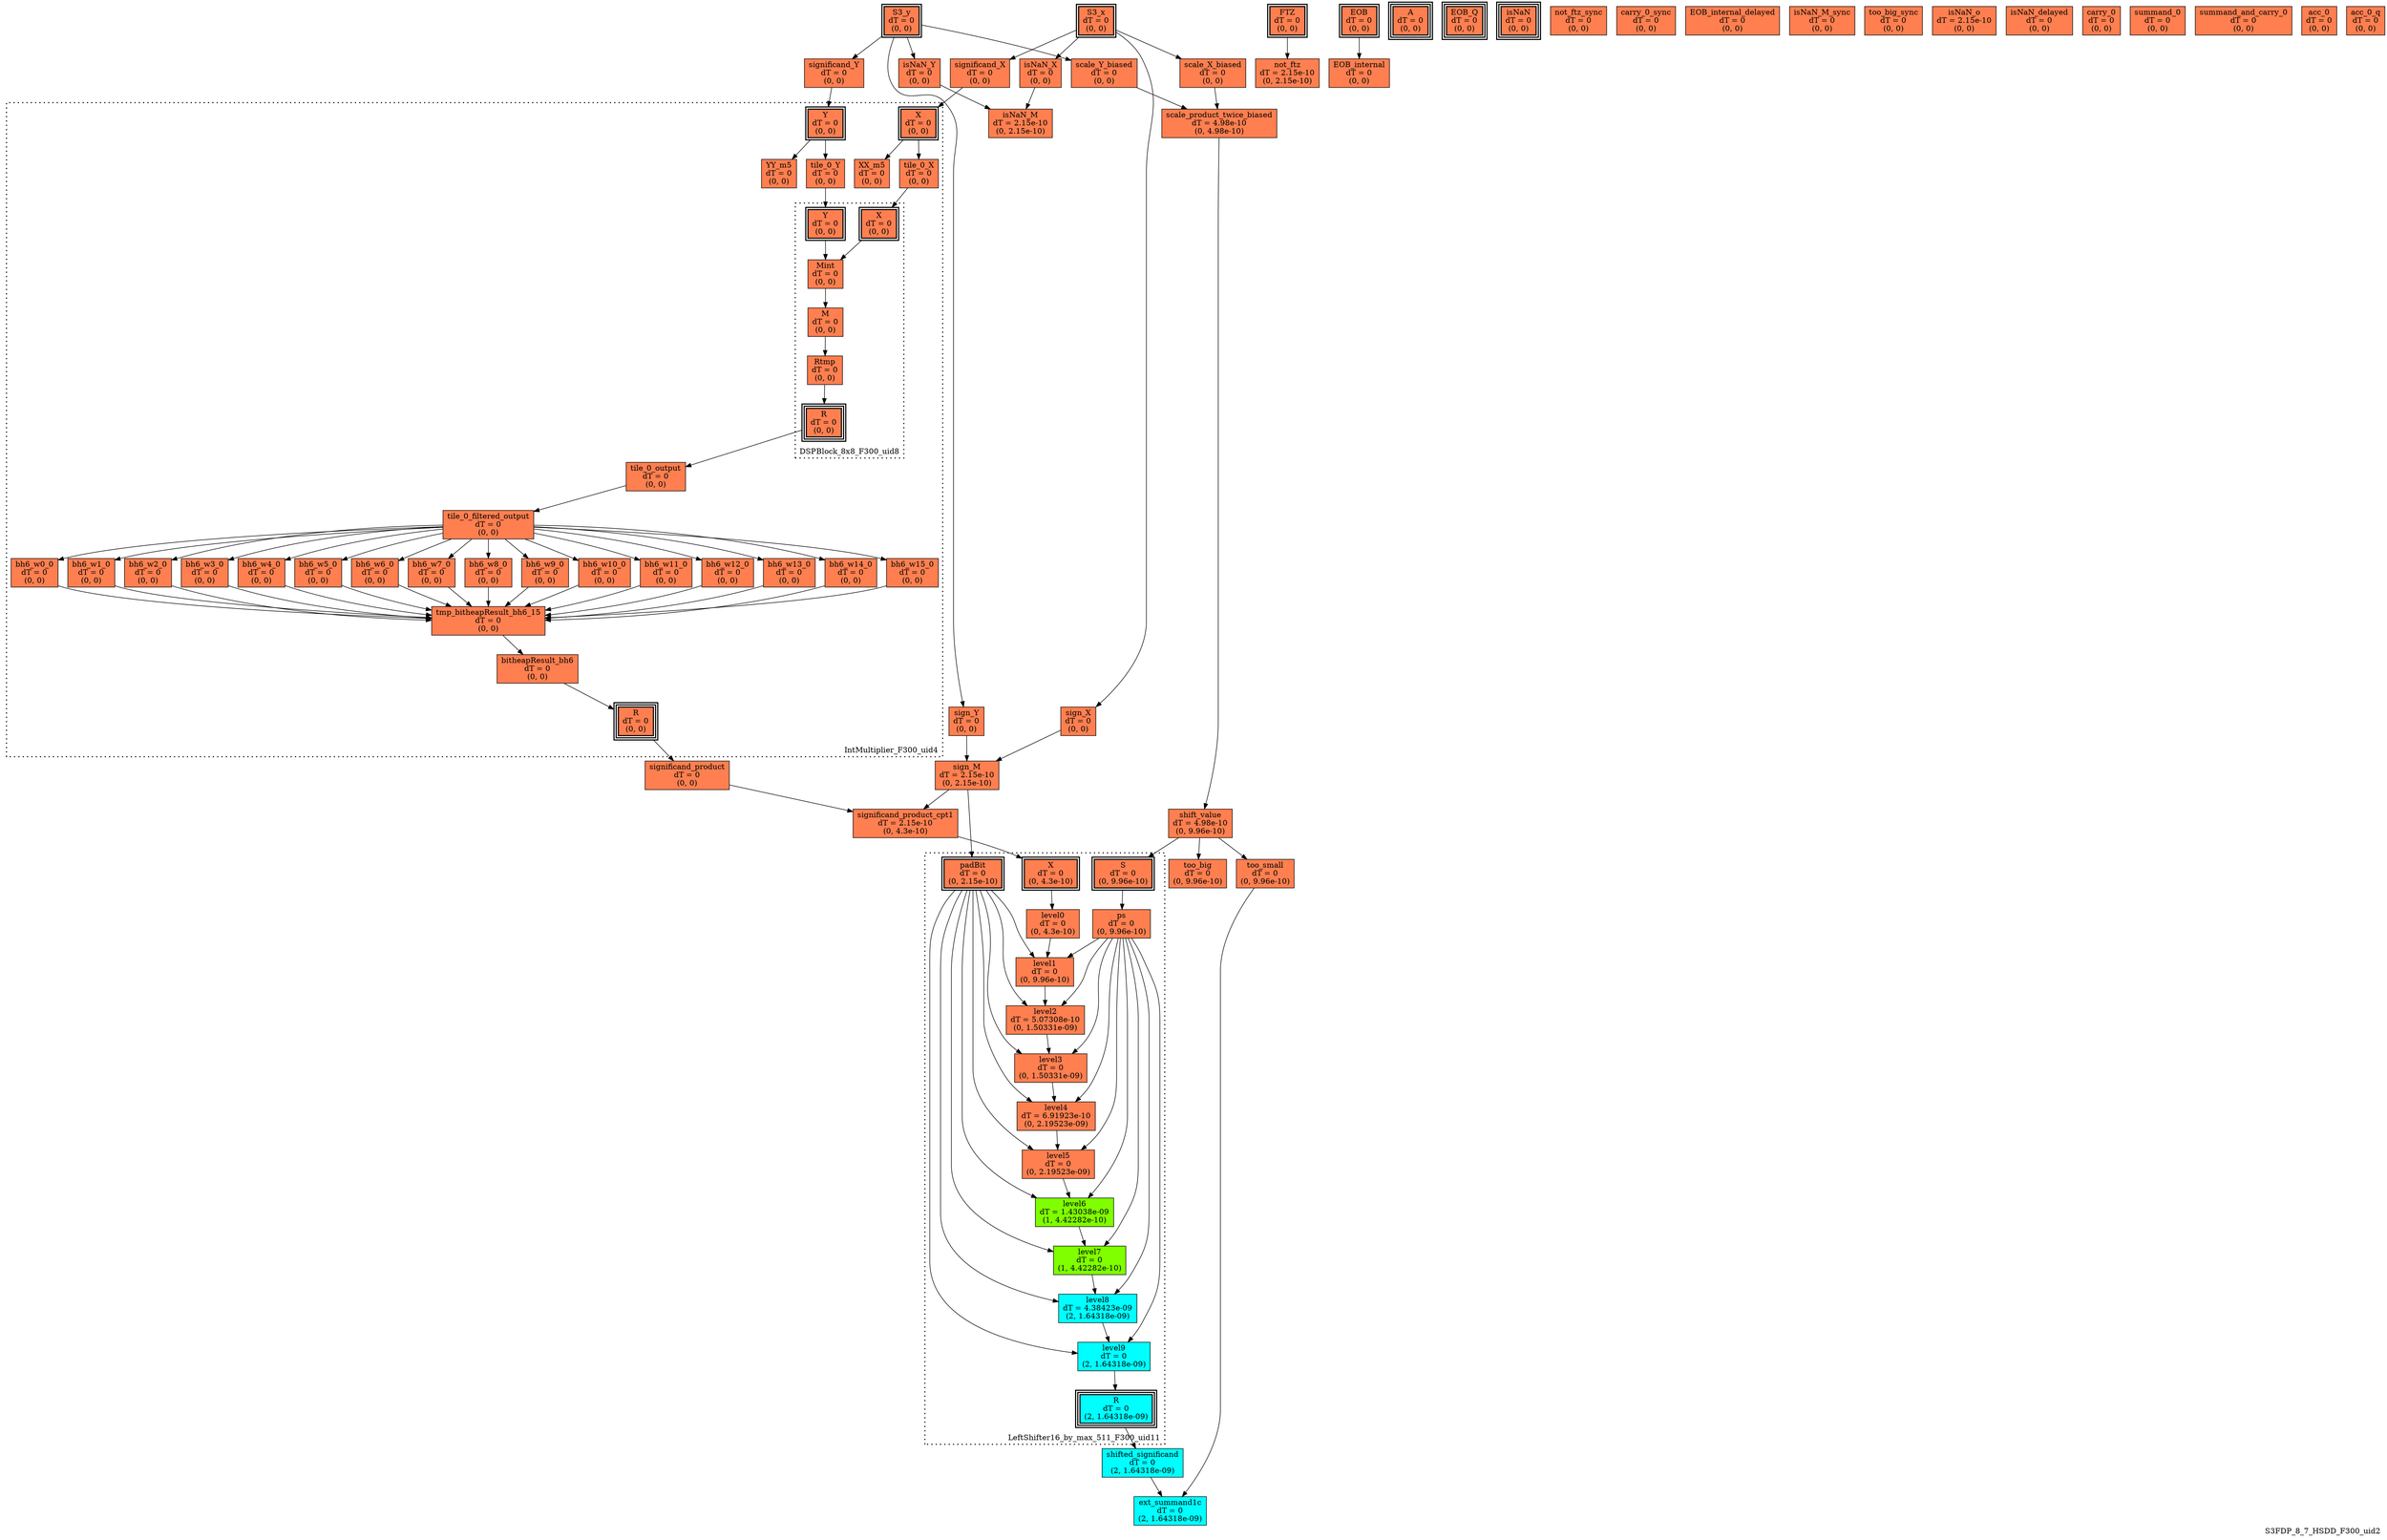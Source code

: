 digraph S3FDP_8_7_HSDD_F300_uid2
{
	//graph drawing options
	label=S3FDP_8_7_HSDD_F300_uid2;
	labelloc=bottom;
	labeljust=right;
	ratio=auto;
	nodesep=0.25;
	ranksep=0.5;

	//input/output signals of operator S3FDP_8_7_HSDD_F300_uid2
	S3_x__S3FDP_8_7_HSDD_F300_uid2 [ label="S3_x\ndT = 0\n(0, 0)", shape=box, color=black, style="bold, filled", fillcolor=coral, peripheries=2 ];
	S3_y__S3FDP_8_7_HSDD_F300_uid2 [ label="S3_y\ndT = 0\n(0, 0)", shape=box, color=black, style="bold, filled", fillcolor=coral, peripheries=2 ];
	FTZ__S3FDP_8_7_HSDD_F300_uid2 [ label="FTZ\ndT = 0\n(0, 0)", shape=box, color=black, style="bold, filled", fillcolor=coral, peripheries=2 ];
	EOB__S3FDP_8_7_HSDD_F300_uid2 [ label="EOB\ndT = 0\n(0, 0)", shape=box, color=black, style="bold, filled", fillcolor=coral, peripheries=2 ];
	A__S3FDP_8_7_HSDD_F300_uid2 [ label="A\ndT = 0\n(0, 0)", shape=box, color=black, style="bold, filled", fillcolor=coral, peripheries=3 ];
	EOB_Q__S3FDP_8_7_HSDD_F300_uid2 [ label="EOB_Q\ndT = 0\n(0, 0)", shape=box, color=black, style="bold, filled", fillcolor=coral, peripheries=3 ];
	isNaN__S3FDP_8_7_HSDD_F300_uid2 [ label="isNaN\ndT = 0\n(0, 0)", shape=box, color=black, style="bold, filled", fillcolor=coral, peripheries=3 ];
	{rank=same S3_x__S3FDP_8_7_HSDD_F300_uid2, S3_y__S3FDP_8_7_HSDD_F300_uid2, FTZ__S3FDP_8_7_HSDD_F300_uid2, EOB__S3FDP_8_7_HSDD_F300_uid2};
	{rank=same A__S3FDP_8_7_HSDD_F300_uid2, EOB_Q__S3FDP_8_7_HSDD_F300_uid2, isNaN__S3FDP_8_7_HSDD_F300_uid2};
	//internal signals of operator S3FDP_8_7_HSDD_F300_uid2
	sign_X__S3FDP_8_7_HSDD_F300_uid2 [ label="sign_X\ndT = 0\n(0, 0)", shape=box, color=black, style=filled, fillcolor=coral, peripheries=1 ];
	sign_Y__S3FDP_8_7_HSDD_F300_uid2 [ label="sign_Y\ndT = 0\n(0, 0)", shape=box, color=black, style=filled, fillcolor=coral, peripheries=1 ];
	sign_M__S3FDP_8_7_HSDD_F300_uid2 [ label="sign_M\ndT = 2.15e-10\n(0, 2.15e-10)", shape=box, color=black, style=filled, fillcolor=coral, peripheries=1 ];
	isNaN_X__S3FDP_8_7_HSDD_F300_uid2 [ label="isNaN_X\ndT = 0\n(0, 0)", shape=box, color=black, style=filled, fillcolor=coral, peripheries=1 ];
	isNaN_Y__S3FDP_8_7_HSDD_F300_uid2 [ label="isNaN_Y\ndT = 0\n(0, 0)", shape=box, color=black, style=filled, fillcolor=coral, peripheries=1 ];
	isNaN_M__S3FDP_8_7_HSDD_F300_uid2 [ label="isNaN_M\ndT = 2.15e-10\n(0, 2.15e-10)", shape=box, color=black, style=filled, fillcolor=coral, peripheries=1 ];
	significand_X__S3FDP_8_7_HSDD_F300_uid2 [ label="significand_X\ndT = 0\n(0, 0)", shape=box, color=black, style=filled, fillcolor=coral, peripheries=1 ];
	significand_Y__S3FDP_8_7_HSDD_F300_uid2 [ label="significand_Y\ndT = 0\n(0, 0)", shape=box, color=black, style=filled, fillcolor=coral, peripheries=1 ];
	significand_product__S3FDP_8_7_HSDD_F300_uid2 [ label="significand_product\ndT = 0\n(0, 0)", shape=box, color=black, style=filled, fillcolor=coral, peripheries=1 ];
	scale_X_biased__S3FDP_8_7_HSDD_F300_uid2 [ label="scale_X_biased\ndT = 0\n(0, 0)", shape=box, color=black, style=filled, fillcolor=coral, peripheries=1 ];
	scale_Y_biased__S3FDP_8_7_HSDD_F300_uid2 [ label="scale_Y_biased\ndT = 0\n(0, 0)", shape=box, color=black, style=filled, fillcolor=coral, peripheries=1 ];
	scale_product_twice_biased__S3FDP_8_7_HSDD_F300_uid2 [ label="scale_product_twice_biased\ndT = 4.98e-10\n(0, 4.98e-10)", shape=box, color=black, style=filled, fillcolor=coral, peripheries=1 ];
	significand_product_cpt1__S3FDP_8_7_HSDD_F300_uid2 [ label="significand_product_cpt1\ndT = 2.15e-10\n(0, 4.3e-10)", shape=box, color=black, style=filled, fillcolor=coral, peripheries=1 ];
	shift_value__S3FDP_8_7_HSDD_F300_uid2 [ label="shift_value\ndT = 4.98e-10\n(0, 9.96e-10)", shape=box, color=black, style=filled, fillcolor=coral, peripheries=1 ];
	shifted_significand__S3FDP_8_7_HSDD_F300_uid2 [ label="shifted_significand\ndT = 0\n(2, 1.64318e-09)", shape=box, color=black, style=filled, fillcolor=cyan, peripheries=1 ];
	too_small__S3FDP_8_7_HSDD_F300_uid2 [ label="too_small\ndT = 0\n(0, 9.96e-10)", shape=box, color=black, style=filled, fillcolor=coral, peripheries=1 ];
	too_big__S3FDP_8_7_HSDD_F300_uid2 [ label="too_big\ndT = 0\n(0, 9.96e-10)", shape=box, color=black, style=filled, fillcolor=coral, peripheries=1 ];
	ext_summand1c__S3FDP_8_7_HSDD_F300_uid2 [ label="ext_summand1c\ndT = 0\n(2, 1.64318e-09)", shape=box, color=black, style=filled, fillcolor=cyan, peripheries=1 ];
	not_ftz__S3FDP_8_7_HSDD_F300_uid2 [ label="not_ftz\ndT = 2.15e-10\n(0, 2.15e-10)", shape=box, color=black, style=filled, fillcolor=coral, peripheries=1 ];
	EOB_internal__S3FDP_8_7_HSDD_F300_uid2 [ label="EOB_internal\ndT = 0\n(0, 0)", shape=box, color=black, style=filled, fillcolor=coral, peripheries=1 ];
	not_ftz_sync__S3FDP_8_7_HSDD_F300_uid2 [ label="not_ftz_sync\ndT = 0\n(0, 0)", shape=box, color=black, style=filled, fillcolor=coral, peripheries=1 ];
	carry_0_sync__S3FDP_8_7_HSDD_F300_uid2 [ label="carry_0_sync\ndT = 0\n(0, 0)", shape=box, color=black, style=filled, fillcolor=coral, peripheries=1 ];
	EOB_internal_delayed__S3FDP_8_7_HSDD_F300_uid2 [ label="EOB_internal_delayed\ndT = 0\n(0, 0)", shape=box, color=black, style=filled, fillcolor=coral, peripheries=1 ];
	isNaN_M_sync__S3FDP_8_7_HSDD_F300_uid2 [ label="isNaN_M_sync\ndT = 0\n(0, 0)", shape=box, color=black, style=filled, fillcolor=coral, peripheries=1 ];
	too_big_sync__S3FDP_8_7_HSDD_F300_uid2 [ label="too_big_sync\ndT = 0\n(0, 0)", shape=box, color=black, style=filled, fillcolor=coral, peripheries=1 ];
	isNaN_o__S3FDP_8_7_HSDD_F300_uid2 [ label="isNaN_o\ndT = 2.15e-10\n(0, 0)", shape=box, color=black, style=filled, fillcolor=coral, peripheries=1 ];
	isNaN_delayed__S3FDP_8_7_HSDD_F300_uid2 [ label="isNaN_delayed\ndT = 0\n(0, 0)", shape=box, color=black, style=filled, fillcolor=coral, peripheries=1 ];
	carry_0__S3FDP_8_7_HSDD_F300_uid2 [ label="carry_0\ndT = 0\n(0, 0)", shape=box, color=black, style=filled, fillcolor=coral, peripheries=1 ];
	summand_0__S3FDP_8_7_HSDD_F300_uid2 [ label="summand_0\ndT = 0\n(0, 0)", shape=box, color=black, style=filled, fillcolor=coral, peripheries=1 ];
	summand_and_carry_0__S3FDP_8_7_HSDD_F300_uid2 [ label="summand_and_carry_0\ndT = 0\n(0, 0)", shape=box, color=black, style=filled, fillcolor=coral, peripheries=1 ];
	acc_0__S3FDP_8_7_HSDD_F300_uid2 [ label="acc_0\ndT = 0\n(0, 0)", shape=box, color=black, style=filled, fillcolor=coral, peripheries=1 ];
	acc_0_q__S3FDP_8_7_HSDD_F300_uid2 [ label="acc_0_q\ndT = 0\n(0, 0)", shape=box, color=black, style=filled, fillcolor=coral, peripheries=1 ];

	//subcomponents of operator S3FDP_8_7_HSDD_F300_uid2

	subgraph cluster_IntMultiplier_F300_uid4
	{
		//graph drawing options
		label=IntMultiplier_F300_uid4;
		labelloc=bottom;
		labeljust=right;
		style="bold, dotted";
		ratio=auto;
		nodesep=0.25;
		ranksep=0.5;

		//input/output signals of operator IntMultiplier_F300_uid4
		X__IntMultiplier_F300_uid4 [ label="X\ndT = 0\n(0, 0)", shape=box, color=black, style="bold, filled", fillcolor=coral, peripheries=2 ];
		Y__IntMultiplier_F300_uid4 [ label="Y\ndT = 0\n(0, 0)", shape=box, color=black, style="bold, filled", fillcolor=coral, peripheries=2 ];
		R__IntMultiplier_F300_uid4 [ label="R\ndT = 0\n(0, 0)", shape=box, color=black, style="bold, filled", fillcolor=coral, peripheries=3 ];
		{rank=same X__IntMultiplier_F300_uid4, Y__IntMultiplier_F300_uid4};
		{rank=same R__IntMultiplier_F300_uid4};
		//internal signals of operator IntMultiplier_F300_uid4
		XX_m5__IntMultiplier_F300_uid4 [ label="XX_m5\ndT = 0\n(0, 0)", shape=box, color=black, style=filled, fillcolor=coral, peripheries=1 ];
		YY_m5__IntMultiplier_F300_uid4 [ label="YY_m5\ndT = 0\n(0, 0)", shape=box, color=black, style=filled, fillcolor=coral, peripheries=1 ];
		tile_0_X__IntMultiplier_F300_uid4 [ label="tile_0_X\ndT = 0\n(0, 0)", shape=box, color=black, style=filled, fillcolor=coral, peripheries=1 ];
		tile_0_Y__IntMultiplier_F300_uid4 [ label="tile_0_Y\ndT = 0\n(0, 0)", shape=box, color=black, style=filled, fillcolor=coral, peripheries=1 ];
		tile_0_output__IntMultiplier_F300_uid4 [ label="tile_0_output\ndT = 0\n(0, 0)", shape=box, color=black, style=filled, fillcolor=coral, peripheries=1 ];
		tile_0_filtered_output__IntMultiplier_F300_uid4 [ label="tile_0_filtered_output\ndT = 0\n(0, 0)", shape=box, color=black, style=filled, fillcolor=coral, peripheries=1 ];
		bh6_w0_0__IntMultiplier_F300_uid4 [ label="bh6_w0_0\ndT = 0\n(0, 0)", shape=box, color=black, style=filled, fillcolor=coral, peripheries=1 ];
		bh6_w1_0__IntMultiplier_F300_uid4 [ label="bh6_w1_0\ndT = 0\n(0, 0)", shape=box, color=black, style=filled, fillcolor=coral, peripheries=1 ];
		bh6_w2_0__IntMultiplier_F300_uid4 [ label="bh6_w2_0\ndT = 0\n(0, 0)", shape=box, color=black, style=filled, fillcolor=coral, peripheries=1 ];
		bh6_w3_0__IntMultiplier_F300_uid4 [ label="bh6_w3_0\ndT = 0\n(0, 0)", shape=box, color=black, style=filled, fillcolor=coral, peripheries=1 ];
		bh6_w4_0__IntMultiplier_F300_uid4 [ label="bh6_w4_0\ndT = 0\n(0, 0)", shape=box, color=black, style=filled, fillcolor=coral, peripheries=1 ];
		bh6_w5_0__IntMultiplier_F300_uid4 [ label="bh6_w5_0\ndT = 0\n(0, 0)", shape=box, color=black, style=filled, fillcolor=coral, peripheries=1 ];
		bh6_w6_0__IntMultiplier_F300_uid4 [ label="bh6_w6_0\ndT = 0\n(0, 0)", shape=box, color=black, style=filled, fillcolor=coral, peripheries=1 ];
		bh6_w7_0__IntMultiplier_F300_uid4 [ label="bh6_w7_0\ndT = 0\n(0, 0)", shape=box, color=black, style=filled, fillcolor=coral, peripheries=1 ];
		bh6_w8_0__IntMultiplier_F300_uid4 [ label="bh6_w8_0\ndT = 0\n(0, 0)", shape=box, color=black, style=filled, fillcolor=coral, peripheries=1 ];
		bh6_w9_0__IntMultiplier_F300_uid4 [ label="bh6_w9_0\ndT = 0\n(0, 0)", shape=box, color=black, style=filled, fillcolor=coral, peripheries=1 ];
		bh6_w10_0__IntMultiplier_F300_uid4 [ label="bh6_w10_0\ndT = 0\n(0, 0)", shape=box, color=black, style=filled, fillcolor=coral, peripheries=1 ];
		bh6_w11_0__IntMultiplier_F300_uid4 [ label="bh6_w11_0\ndT = 0\n(0, 0)", shape=box, color=black, style=filled, fillcolor=coral, peripheries=1 ];
		bh6_w12_0__IntMultiplier_F300_uid4 [ label="bh6_w12_0\ndT = 0\n(0, 0)", shape=box, color=black, style=filled, fillcolor=coral, peripheries=1 ];
		bh6_w13_0__IntMultiplier_F300_uid4 [ label="bh6_w13_0\ndT = 0\n(0, 0)", shape=box, color=black, style=filled, fillcolor=coral, peripheries=1 ];
		bh6_w14_0__IntMultiplier_F300_uid4 [ label="bh6_w14_0\ndT = 0\n(0, 0)", shape=box, color=black, style=filled, fillcolor=coral, peripheries=1 ];
		bh6_w15_0__IntMultiplier_F300_uid4 [ label="bh6_w15_0\ndT = 0\n(0, 0)", shape=box, color=black, style=filled, fillcolor=coral, peripheries=1 ];
		tmp_bitheapResult_bh6_15__IntMultiplier_F300_uid4 [ label="tmp_bitheapResult_bh6_15\ndT = 0\n(0, 0)", shape=box, color=black, style=filled, fillcolor=coral, peripheries=1 ];
		bitheapResult_bh6__IntMultiplier_F300_uid4 [ label="bitheapResult_bh6\ndT = 0\n(0, 0)", shape=box, color=black, style=filled, fillcolor=coral, peripheries=1 ];

		//subcomponents of operator IntMultiplier_F300_uid4

		subgraph cluster_DSPBlock_8x8_F300_uid8
		{
			//graph drawing options
			label=DSPBlock_8x8_F300_uid8;
			labelloc=bottom;
			labeljust=right;
			style="bold, dotted";
			ratio=auto;
			nodesep=0.25;
			ranksep=0.5;

			//input/output signals of operator DSPBlock_8x8_F300_uid8
			X__DSPBlock_8x8_F300_uid8 [ label="X\ndT = 0\n(0, 0)", shape=box, color=black, style="bold, filled", fillcolor=coral, peripheries=2 ];
			Y__DSPBlock_8x8_F300_uid8 [ label="Y\ndT = 0\n(0, 0)", shape=box, color=black, style="bold, filled", fillcolor=coral, peripheries=2 ];
			R__DSPBlock_8x8_F300_uid8 [ label="R\ndT = 0\n(0, 0)", shape=box, color=black, style="bold, filled", fillcolor=coral, peripheries=3 ];
			{rank=same X__DSPBlock_8x8_F300_uid8, Y__DSPBlock_8x8_F300_uid8};
			{rank=same R__DSPBlock_8x8_F300_uid8};
			//internal signals of operator DSPBlock_8x8_F300_uid8
			Mint__DSPBlock_8x8_F300_uid8 [ label="Mint\ndT = 0\n(0, 0)", shape=box, color=black, style=filled, fillcolor=coral, peripheries=1 ];
			M__DSPBlock_8x8_F300_uid8 [ label="M\ndT = 0\n(0, 0)", shape=box, color=black, style=filled, fillcolor=coral, peripheries=1 ];
			Rtmp__DSPBlock_8x8_F300_uid8 [ label="Rtmp\ndT = 0\n(0, 0)", shape=box, color=black, style=filled, fillcolor=coral, peripheries=1 ];

			//subcomponents of operator DSPBlock_8x8_F300_uid8

			//input and internal signal connections of operator DSPBlock_8x8_F300_uid8
			X__DSPBlock_8x8_F300_uid8 -> Mint__DSPBlock_8x8_F300_uid8 [ arrowhead=normal, arrowsize=1.0, arrowtail=normal, color=black, dir=forward  ];
			Y__DSPBlock_8x8_F300_uid8 -> Mint__DSPBlock_8x8_F300_uid8 [ arrowhead=normal, arrowsize=1.0, arrowtail=normal, color=black, dir=forward  ];
			Mint__DSPBlock_8x8_F300_uid8 -> M__DSPBlock_8x8_F300_uid8 [ arrowhead=normal, arrowsize=1.0, arrowtail=normal, color=black, dir=forward  ];
			M__DSPBlock_8x8_F300_uid8 -> Rtmp__DSPBlock_8x8_F300_uid8 [ arrowhead=normal, arrowsize=1.0, arrowtail=normal, color=black, dir=forward  ];
			Rtmp__DSPBlock_8x8_F300_uid8 -> R__DSPBlock_8x8_F300_uid8 [ arrowhead=normal, arrowsize=1.0, arrowtail=normal, color=black, dir=forward  ];
		}

			//output signal connections of operator DSPBlock_8x8_F300_uid8
			R__DSPBlock_8x8_F300_uid8 -> tile_0_output__IntMultiplier_F300_uid4 [ arrowhead=normal, arrowsize=1.0, arrowtail=normal, color=black, dir=forward  ];

		//input and internal signal connections of operator IntMultiplier_F300_uid4
		X__IntMultiplier_F300_uid4 -> XX_m5__IntMultiplier_F300_uid4 [ arrowhead=normal, arrowsize=1.0, arrowtail=normal, color=black, dir=forward  ];
		X__IntMultiplier_F300_uid4 -> tile_0_X__IntMultiplier_F300_uid4 [ arrowhead=normal, arrowsize=1.0, arrowtail=normal, color=black, dir=forward  ];
		Y__IntMultiplier_F300_uid4 -> YY_m5__IntMultiplier_F300_uid4 [ arrowhead=normal, arrowsize=1.0, arrowtail=normal, color=black, dir=forward  ];
		Y__IntMultiplier_F300_uid4 -> tile_0_Y__IntMultiplier_F300_uid4 [ arrowhead=normal, arrowsize=1.0, arrowtail=normal, color=black, dir=forward  ];
		tile_0_X__IntMultiplier_F300_uid4 -> X__DSPBlock_8x8_F300_uid8 [ arrowhead=normal, arrowsize=1.0, arrowtail=normal, color=black, dir=forward  ];
		tile_0_Y__IntMultiplier_F300_uid4 -> Y__DSPBlock_8x8_F300_uid8 [ arrowhead=normal, arrowsize=1.0, arrowtail=normal, color=black, dir=forward  ];
		tile_0_output__IntMultiplier_F300_uid4 -> tile_0_filtered_output__IntMultiplier_F300_uid4 [ arrowhead=normal, arrowsize=1.0, arrowtail=normal, color=black, dir=forward  ];
		tile_0_filtered_output__IntMultiplier_F300_uid4 -> bh6_w0_0__IntMultiplier_F300_uid4 [ arrowhead=normal, arrowsize=1.0, arrowtail=normal, color=black, dir=forward  ];
		tile_0_filtered_output__IntMultiplier_F300_uid4 -> bh6_w1_0__IntMultiplier_F300_uid4 [ arrowhead=normal, arrowsize=1.0, arrowtail=normal, color=black, dir=forward  ];
		tile_0_filtered_output__IntMultiplier_F300_uid4 -> bh6_w2_0__IntMultiplier_F300_uid4 [ arrowhead=normal, arrowsize=1.0, arrowtail=normal, color=black, dir=forward  ];
		tile_0_filtered_output__IntMultiplier_F300_uid4 -> bh6_w3_0__IntMultiplier_F300_uid4 [ arrowhead=normal, arrowsize=1.0, arrowtail=normal, color=black, dir=forward  ];
		tile_0_filtered_output__IntMultiplier_F300_uid4 -> bh6_w4_0__IntMultiplier_F300_uid4 [ arrowhead=normal, arrowsize=1.0, arrowtail=normal, color=black, dir=forward  ];
		tile_0_filtered_output__IntMultiplier_F300_uid4 -> bh6_w5_0__IntMultiplier_F300_uid4 [ arrowhead=normal, arrowsize=1.0, arrowtail=normal, color=black, dir=forward  ];
		tile_0_filtered_output__IntMultiplier_F300_uid4 -> bh6_w6_0__IntMultiplier_F300_uid4 [ arrowhead=normal, arrowsize=1.0, arrowtail=normal, color=black, dir=forward  ];
		tile_0_filtered_output__IntMultiplier_F300_uid4 -> bh6_w7_0__IntMultiplier_F300_uid4 [ arrowhead=normal, arrowsize=1.0, arrowtail=normal, color=black, dir=forward  ];
		tile_0_filtered_output__IntMultiplier_F300_uid4 -> bh6_w8_0__IntMultiplier_F300_uid4 [ arrowhead=normal, arrowsize=1.0, arrowtail=normal, color=black, dir=forward  ];
		tile_0_filtered_output__IntMultiplier_F300_uid4 -> bh6_w9_0__IntMultiplier_F300_uid4 [ arrowhead=normal, arrowsize=1.0, arrowtail=normal, color=black, dir=forward  ];
		tile_0_filtered_output__IntMultiplier_F300_uid4 -> bh6_w10_0__IntMultiplier_F300_uid4 [ arrowhead=normal, arrowsize=1.0, arrowtail=normal, color=black, dir=forward  ];
		tile_0_filtered_output__IntMultiplier_F300_uid4 -> bh6_w11_0__IntMultiplier_F300_uid4 [ arrowhead=normal, arrowsize=1.0, arrowtail=normal, color=black, dir=forward  ];
		tile_0_filtered_output__IntMultiplier_F300_uid4 -> bh6_w12_0__IntMultiplier_F300_uid4 [ arrowhead=normal, arrowsize=1.0, arrowtail=normal, color=black, dir=forward  ];
		tile_0_filtered_output__IntMultiplier_F300_uid4 -> bh6_w13_0__IntMultiplier_F300_uid4 [ arrowhead=normal, arrowsize=1.0, arrowtail=normal, color=black, dir=forward  ];
		tile_0_filtered_output__IntMultiplier_F300_uid4 -> bh6_w14_0__IntMultiplier_F300_uid4 [ arrowhead=normal, arrowsize=1.0, arrowtail=normal, color=black, dir=forward  ];
		tile_0_filtered_output__IntMultiplier_F300_uid4 -> bh6_w15_0__IntMultiplier_F300_uid4 [ arrowhead=normal, arrowsize=1.0, arrowtail=normal, color=black, dir=forward  ];
		bh6_w0_0__IntMultiplier_F300_uid4 -> tmp_bitheapResult_bh6_15__IntMultiplier_F300_uid4 [ arrowhead=normal, arrowsize=1.0, arrowtail=normal, color=black, dir=forward  ];
		bh6_w1_0__IntMultiplier_F300_uid4 -> tmp_bitheapResult_bh6_15__IntMultiplier_F300_uid4 [ arrowhead=normal, arrowsize=1.0, arrowtail=normal, color=black, dir=forward  ];
		bh6_w2_0__IntMultiplier_F300_uid4 -> tmp_bitheapResult_bh6_15__IntMultiplier_F300_uid4 [ arrowhead=normal, arrowsize=1.0, arrowtail=normal, color=black, dir=forward  ];
		bh6_w3_0__IntMultiplier_F300_uid4 -> tmp_bitheapResult_bh6_15__IntMultiplier_F300_uid4 [ arrowhead=normal, arrowsize=1.0, arrowtail=normal, color=black, dir=forward  ];
		bh6_w4_0__IntMultiplier_F300_uid4 -> tmp_bitheapResult_bh6_15__IntMultiplier_F300_uid4 [ arrowhead=normal, arrowsize=1.0, arrowtail=normal, color=black, dir=forward  ];
		bh6_w5_0__IntMultiplier_F300_uid4 -> tmp_bitheapResult_bh6_15__IntMultiplier_F300_uid4 [ arrowhead=normal, arrowsize=1.0, arrowtail=normal, color=black, dir=forward  ];
		bh6_w6_0__IntMultiplier_F300_uid4 -> tmp_bitheapResult_bh6_15__IntMultiplier_F300_uid4 [ arrowhead=normal, arrowsize=1.0, arrowtail=normal, color=black, dir=forward  ];
		bh6_w7_0__IntMultiplier_F300_uid4 -> tmp_bitheapResult_bh6_15__IntMultiplier_F300_uid4 [ arrowhead=normal, arrowsize=1.0, arrowtail=normal, color=black, dir=forward  ];
		bh6_w8_0__IntMultiplier_F300_uid4 -> tmp_bitheapResult_bh6_15__IntMultiplier_F300_uid4 [ arrowhead=normal, arrowsize=1.0, arrowtail=normal, color=black, dir=forward  ];
		bh6_w9_0__IntMultiplier_F300_uid4 -> tmp_bitheapResult_bh6_15__IntMultiplier_F300_uid4 [ arrowhead=normal, arrowsize=1.0, arrowtail=normal, color=black, dir=forward  ];
		bh6_w10_0__IntMultiplier_F300_uid4 -> tmp_bitheapResult_bh6_15__IntMultiplier_F300_uid4 [ arrowhead=normal, arrowsize=1.0, arrowtail=normal, color=black, dir=forward  ];
		bh6_w11_0__IntMultiplier_F300_uid4 -> tmp_bitheapResult_bh6_15__IntMultiplier_F300_uid4 [ arrowhead=normal, arrowsize=1.0, arrowtail=normal, color=black, dir=forward  ];
		bh6_w12_0__IntMultiplier_F300_uid4 -> tmp_bitheapResult_bh6_15__IntMultiplier_F300_uid4 [ arrowhead=normal, arrowsize=1.0, arrowtail=normal, color=black, dir=forward  ];
		bh6_w13_0__IntMultiplier_F300_uid4 -> tmp_bitheapResult_bh6_15__IntMultiplier_F300_uid4 [ arrowhead=normal, arrowsize=1.0, arrowtail=normal, color=black, dir=forward  ];
		bh6_w14_0__IntMultiplier_F300_uid4 -> tmp_bitheapResult_bh6_15__IntMultiplier_F300_uid4 [ arrowhead=normal, arrowsize=1.0, arrowtail=normal, color=black, dir=forward  ];
		bh6_w15_0__IntMultiplier_F300_uid4 -> tmp_bitheapResult_bh6_15__IntMultiplier_F300_uid4 [ arrowhead=normal, arrowsize=1.0, arrowtail=normal, color=black, dir=forward  ];
		tmp_bitheapResult_bh6_15__IntMultiplier_F300_uid4 -> bitheapResult_bh6__IntMultiplier_F300_uid4 [ arrowhead=normal, arrowsize=1.0, arrowtail=normal, color=black, dir=forward  ];
		bitheapResult_bh6__IntMultiplier_F300_uid4 -> R__IntMultiplier_F300_uid4 [ arrowhead=normal, arrowsize=1.0, arrowtail=normal, color=black, dir=forward  ];
	}

		//output signal connections of operator IntMultiplier_F300_uid4
		R__IntMultiplier_F300_uid4 -> significand_product__S3FDP_8_7_HSDD_F300_uid2 [ arrowhead=normal, arrowsize=1.0, arrowtail=normal, color=black, dir=forward  ];

	subgraph cluster_LeftShifter16_by_max_511_F300_uid11
	{
		//graph drawing options
		label=LeftShifter16_by_max_511_F300_uid11;
		labelloc=bottom;
		labeljust=right;
		style="bold, dotted";
		ratio=auto;
		nodesep=0.25;
		ranksep=0.5;

		//input/output signals of operator LeftShifter16_by_max_511_F300_uid11
		X__LeftShifter16_by_max_511_F300_uid11 [ label="X\ndT = 0\n(0, 4.3e-10)", shape=box, color=black, style="bold, filled", fillcolor=coral, peripheries=2 ];
		S__LeftShifter16_by_max_511_F300_uid11 [ label="S\ndT = 0\n(0, 9.96e-10)", shape=box, color=black, style="bold, filled", fillcolor=coral, peripheries=2 ];
		padBit__LeftShifter16_by_max_511_F300_uid11 [ label="padBit\ndT = 0\n(0, 2.15e-10)", shape=box, color=black, style="bold, filled", fillcolor=coral, peripheries=2 ];
		R__LeftShifter16_by_max_511_F300_uid11 [ label="R\ndT = 0\n(2, 1.64318e-09)", shape=box, color=black, style="bold, filled", fillcolor=cyan, peripheries=3 ];
		{rank=same X__LeftShifter16_by_max_511_F300_uid11, S__LeftShifter16_by_max_511_F300_uid11, padBit__LeftShifter16_by_max_511_F300_uid11};
		{rank=same R__LeftShifter16_by_max_511_F300_uid11};
		//internal signals of operator LeftShifter16_by_max_511_F300_uid11
		ps__LeftShifter16_by_max_511_F300_uid11 [ label="ps\ndT = 0\n(0, 9.96e-10)", shape=box, color=black, style=filled, fillcolor=coral, peripheries=1 ];
		level0__LeftShifter16_by_max_511_F300_uid11 [ label="level0\ndT = 0\n(0, 4.3e-10)", shape=box, color=black, style=filled, fillcolor=coral, peripheries=1 ];
		level1__LeftShifter16_by_max_511_F300_uid11 [ label="level1\ndT = 0\n(0, 9.96e-10)", shape=box, color=black, style=filled, fillcolor=coral, peripheries=1 ];
		level2__LeftShifter16_by_max_511_F300_uid11 [ label="level2\ndT = 5.07308e-10\n(0, 1.50331e-09)", shape=box, color=black, style=filled, fillcolor=coral, peripheries=1 ];
		level3__LeftShifter16_by_max_511_F300_uid11 [ label="level3\ndT = 0\n(0, 1.50331e-09)", shape=box, color=black, style=filled, fillcolor=coral, peripheries=1 ];
		level4__LeftShifter16_by_max_511_F300_uid11 [ label="level4\ndT = 6.91923e-10\n(0, 2.19523e-09)", shape=box, color=black, style=filled, fillcolor=coral, peripheries=1 ];
		level5__LeftShifter16_by_max_511_F300_uid11 [ label="level5\ndT = 0\n(0, 2.19523e-09)", shape=box, color=black, style=filled, fillcolor=coral, peripheries=1 ];
		level6__LeftShifter16_by_max_511_F300_uid11 [ label="level6\ndT = 1.43038e-09\n(1, 4.42282e-10)", shape=box, color=black, style=filled, fillcolor=chartreuse, peripheries=1 ];
		level7__LeftShifter16_by_max_511_F300_uid11 [ label="level7\ndT = 0\n(1, 4.42282e-10)", shape=box, color=black, style=filled, fillcolor=chartreuse, peripheries=1 ];
		level8__LeftShifter16_by_max_511_F300_uid11 [ label="level8\ndT = 4.38423e-09\n(2, 1.64318e-09)", shape=box, color=black, style=filled, fillcolor=cyan, peripheries=1 ];
		level9__LeftShifter16_by_max_511_F300_uid11 [ label="level9\ndT = 0\n(2, 1.64318e-09)", shape=box, color=black, style=filled, fillcolor=cyan, peripheries=1 ];

		//subcomponents of operator LeftShifter16_by_max_511_F300_uid11

		//input and internal signal connections of operator LeftShifter16_by_max_511_F300_uid11
		X__LeftShifter16_by_max_511_F300_uid11 -> level0__LeftShifter16_by_max_511_F300_uid11 [ arrowhead=normal, arrowsize=1.0, arrowtail=normal, color=black, dir=forward  ];
		S__LeftShifter16_by_max_511_F300_uid11 -> ps__LeftShifter16_by_max_511_F300_uid11 [ arrowhead=normal, arrowsize=1.0, arrowtail=normal, color=black, dir=forward  ];
		padBit__LeftShifter16_by_max_511_F300_uid11 -> level1__LeftShifter16_by_max_511_F300_uid11 [ arrowhead=normal, arrowsize=1.0, arrowtail=normal, color=black, dir=forward  ];
		padBit__LeftShifter16_by_max_511_F300_uid11 -> level2__LeftShifter16_by_max_511_F300_uid11 [ arrowhead=normal, arrowsize=1.0, arrowtail=normal, color=black, dir=forward  ];
		padBit__LeftShifter16_by_max_511_F300_uid11 -> level3__LeftShifter16_by_max_511_F300_uid11 [ arrowhead=normal, arrowsize=1.0, arrowtail=normal, color=black, dir=forward  ];
		padBit__LeftShifter16_by_max_511_F300_uid11 -> level4__LeftShifter16_by_max_511_F300_uid11 [ arrowhead=normal, arrowsize=1.0, arrowtail=normal, color=black, dir=forward  ];
		padBit__LeftShifter16_by_max_511_F300_uid11 -> level5__LeftShifter16_by_max_511_F300_uid11 [ arrowhead=normal, arrowsize=1.0, arrowtail=normal, color=black, dir=forward  ];
		padBit__LeftShifter16_by_max_511_F300_uid11 -> level6__LeftShifter16_by_max_511_F300_uid11 [ arrowhead=normal, arrowsize=1.0, arrowtail=normal, color=black, dir=forward  ];
		padBit__LeftShifter16_by_max_511_F300_uid11 -> level7__LeftShifter16_by_max_511_F300_uid11 [ arrowhead=normal, arrowsize=1.0, arrowtail=normal, color=black, dir=forward  ];
		padBit__LeftShifter16_by_max_511_F300_uid11 -> level8__LeftShifter16_by_max_511_F300_uid11 [ arrowhead=normal, arrowsize=1.0, arrowtail=normal, color=black, dir=forward  ];
		padBit__LeftShifter16_by_max_511_F300_uid11 -> level9__LeftShifter16_by_max_511_F300_uid11 [ arrowhead=normal, arrowsize=1.0, arrowtail=normal, color=black, dir=forward  ];
		ps__LeftShifter16_by_max_511_F300_uid11 -> level1__LeftShifter16_by_max_511_F300_uid11 [ arrowhead=normal, arrowsize=1.0, arrowtail=normal, color=black, dir=forward  ];
		ps__LeftShifter16_by_max_511_F300_uid11 -> level2__LeftShifter16_by_max_511_F300_uid11 [ arrowhead=normal, arrowsize=1.0, arrowtail=normal, color=black, dir=forward  ];
		ps__LeftShifter16_by_max_511_F300_uid11 -> level3__LeftShifter16_by_max_511_F300_uid11 [ arrowhead=normal, arrowsize=1.0, arrowtail=normal, color=black, dir=forward  ];
		ps__LeftShifter16_by_max_511_F300_uid11 -> level4__LeftShifter16_by_max_511_F300_uid11 [ arrowhead=normal, arrowsize=1.0, arrowtail=normal, color=black, dir=forward  ];
		ps__LeftShifter16_by_max_511_F300_uid11 -> level5__LeftShifter16_by_max_511_F300_uid11 [ arrowhead=normal, arrowsize=1.0, arrowtail=normal, color=black, dir=forward  ];
		ps__LeftShifter16_by_max_511_F300_uid11 -> level6__LeftShifter16_by_max_511_F300_uid11 [ arrowhead=normal, arrowsize=1.0, arrowtail=normal, color=black, dir=forward  ];
		ps__LeftShifter16_by_max_511_F300_uid11 -> level7__LeftShifter16_by_max_511_F300_uid11 [ arrowhead=normal, arrowsize=1.0, arrowtail=normal, color=black, dir=forward  ];
		ps__LeftShifter16_by_max_511_F300_uid11 -> level8__LeftShifter16_by_max_511_F300_uid11 [ arrowhead=normal, arrowsize=1.0, arrowtail=normal, color=black, dir=forward  ];
		ps__LeftShifter16_by_max_511_F300_uid11 -> level9__LeftShifter16_by_max_511_F300_uid11 [ arrowhead=normal, arrowsize=1.0, arrowtail=normal, color=black, dir=forward  ];
		level0__LeftShifter16_by_max_511_F300_uid11 -> level1__LeftShifter16_by_max_511_F300_uid11 [ arrowhead=normal, arrowsize=1.0, arrowtail=normal, color=black, dir=forward  ];
		level1__LeftShifter16_by_max_511_F300_uid11 -> level2__LeftShifter16_by_max_511_F300_uid11 [ arrowhead=normal, arrowsize=1.0, arrowtail=normal, color=black, dir=forward  ];
		level2__LeftShifter16_by_max_511_F300_uid11 -> level3__LeftShifter16_by_max_511_F300_uid11 [ arrowhead=normal, arrowsize=1.0, arrowtail=normal, color=black, dir=forward  ];
		level3__LeftShifter16_by_max_511_F300_uid11 -> level4__LeftShifter16_by_max_511_F300_uid11 [ arrowhead=normal, arrowsize=1.0, arrowtail=normal, color=black, dir=forward  ];
		level4__LeftShifter16_by_max_511_F300_uid11 -> level5__LeftShifter16_by_max_511_F300_uid11 [ arrowhead=normal, arrowsize=1.0, arrowtail=normal, color=black, dir=forward  ];
		level5__LeftShifter16_by_max_511_F300_uid11 -> level6__LeftShifter16_by_max_511_F300_uid11 [ arrowhead=normal, arrowsize=1.0, arrowtail=normal, color=black, dir=forward  ];
		level6__LeftShifter16_by_max_511_F300_uid11 -> level7__LeftShifter16_by_max_511_F300_uid11 [ arrowhead=normal, arrowsize=1.0, arrowtail=normal, color=black, dir=forward  ];
		level7__LeftShifter16_by_max_511_F300_uid11 -> level8__LeftShifter16_by_max_511_F300_uid11 [ arrowhead=normal, arrowsize=1.0, arrowtail=normal, color=black, dir=forward  ];
		level8__LeftShifter16_by_max_511_F300_uid11 -> level9__LeftShifter16_by_max_511_F300_uid11 [ arrowhead=normal, arrowsize=1.0, arrowtail=normal, color=black, dir=forward  ];
		level9__LeftShifter16_by_max_511_F300_uid11 -> R__LeftShifter16_by_max_511_F300_uid11 [ arrowhead=normal, arrowsize=1.0, arrowtail=normal, color=black, dir=forward  ];
	}

		//output signal connections of operator LeftShifter16_by_max_511_F300_uid11
		R__LeftShifter16_by_max_511_F300_uid11 -> shifted_significand__S3FDP_8_7_HSDD_F300_uid2 [ arrowhead=normal, arrowsize=1.0, arrowtail=normal, color=black, dir=forward  ];

	//input and internal signal connections of operator S3FDP_8_7_HSDD_F300_uid2
	S3_x__S3FDP_8_7_HSDD_F300_uid2 -> sign_X__S3FDP_8_7_HSDD_F300_uid2 [ arrowhead=normal, arrowsize=1.0, arrowtail=normal, color=black, dir=forward  ];
	S3_x__S3FDP_8_7_HSDD_F300_uid2 -> isNaN_X__S3FDP_8_7_HSDD_F300_uid2 [ arrowhead=normal, arrowsize=1.0, arrowtail=normal, color=black, dir=forward  ];
	S3_x__S3FDP_8_7_HSDD_F300_uid2 -> significand_X__S3FDP_8_7_HSDD_F300_uid2 [ arrowhead=normal, arrowsize=1.0, arrowtail=normal, color=black, dir=forward  ];
	S3_x__S3FDP_8_7_HSDD_F300_uid2 -> scale_X_biased__S3FDP_8_7_HSDD_F300_uid2 [ arrowhead=normal, arrowsize=1.0, arrowtail=normal, color=black, dir=forward  ];
	S3_y__S3FDP_8_7_HSDD_F300_uid2 -> sign_Y__S3FDP_8_7_HSDD_F300_uid2 [ arrowhead=normal, arrowsize=1.0, arrowtail=normal, color=black, dir=forward  ];
	S3_y__S3FDP_8_7_HSDD_F300_uid2 -> isNaN_Y__S3FDP_8_7_HSDD_F300_uid2 [ arrowhead=normal, arrowsize=1.0, arrowtail=normal, color=black, dir=forward  ];
	S3_y__S3FDP_8_7_HSDD_F300_uid2 -> significand_Y__S3FDP_8_7_HSDD_F300_uid2 [ arrowhead=normal, arrowsize=1.0, arrowtail=normal, color=black, dir=forward  ];
	S3_y__S3FDP_8_7_HSDD_F300_uid2 -> scale_Y_biased__S3FDP_8_7_HSDD_F300_uid2 [ arrowhead=normal, arrowsize=1.0, arrowtail=normal, color=black, dir=forward  ];
	FTZ__S3FDP_8_7_HSDD_F300_uid2 -> not_ftz__S3FDP_8_7_HSDD_F300_uid2 [ arrowhead=normal, arrowsize=1.0, arrowtail=normal, color=black, dir=forward  ];
	EOB__S3FDP_8_7_HSDD_F300_uid2 -> EOB_internal__S3FDP_8_7_HSDD_F300_uid2 [ arrowhead=normal, arrowsize=1.0, arrowtail=normal, color=black, dir=forward  ];
	sign_X__S3FDP_8_7_HSDD_F300_uid2 -> sign_M__S3FDP_8_7_HSDD_F300_uid2 [ arrowhead=normal, arrowsize=1.0, arrowtail=normal, color=black, dir=forward  ];
	sign_Y__S3FDP_8_7_HSDD_F300_uid2 -> sign_M__S3FDP_8_7_HSDD_F300_uid2 [ arrowhead=normal, arrowsize=1.0, arrowtail=normal, color=black, dir=forward  ];
	sign_M__S3FDP_8_7_HSDD_F300_uid2 -> significand_product_cpt1__S3FDP_8_7_HSDD_F300_uid2 [ arrowhead=normal, arrowsize=1.0, arrowtail=normal, color=black, dir=forward  ];
	sign_M__S3FDP_8_7_HSDD_F300_uid2 -> padBit__LeftShifter16_by_max_511_F300_uid11 [ arrowhead=normal, arrowsize=1.0, arrowtail=normal, color=black, dir=forward  ];
	isNaN_X__S3FDP_8_7_HSDD_F300_uid2 -> isNaN_M__S3FDP_8_7_HSDD_F300_uid2 [ arrowhead=normal, arrowsize=1.0, arrowtail=normal, color=black, dir=forward  ];
	isNaN_Y__S3FDP_8_7_HSDD_F300_uid2 -> isNaN_M__S3FDP_8_7_HSDD_F300_uid2 [ arrowhead=normal, arrowsize=1.0, arrowtail=normal, color=black, dir=forward  ];
	significand_X__S3FDP_8_7_HSDD_F300_uid2 -> X__IntMultiplier_F300_uid4 [ arrowhead=normal, arrowsize=1.0, arrowtail=normal, color=black, dir=forward  ];
	significand_Y__S3FDP_8_7_HSDD_F300_uid2 -> Y__IntMultiplier_F300_uid4 [ arrowhead=normal, arrowsize=1.0, arrowtail=normal, color=black, dir=forward  ];
	significand_product__S3FDP_8_7_HSDD_F300_uid2 -> significand_product_cpt1__S3FDP_8_7_HSDD_F300_uid2 [ arrowhead=normal, arrowsize=1.0, arrowtail=normal, color=black, dir=forward  ];
	scale_X_biased__S3FDP_8_7_HSDD_F300_uid2 -> scale_product_twice_biased__S3FDP_8_7_HSDD_F300_uid2 [ arrowhead=normal, arrowsize=1.0, arrowtail=normal, color=black, dir=forward  ];
	scale_Y_biased__S3FDP_8_7_HSDD_F300_uid2 -> scale_product_twice_biased__S3FDP_8_7_HSDD_F300_uid2 [ arrowhead=normal, arrowsize=1.0, arrowtail=normal, color=black, dir=forward  ];
	scale_product_twice_biased__S3FDP_8_7_HSDD_F300_uid2 -> shift_value__S3FDP_8_7_HSDD_F300_uid2 [ arrowhead=normal, arrowsize=1.0, arrowtail=normal, color=black, dir=forward  ];
	significand_product_cpt1__S3FDP_8_7_HSDD_F300_uid2 -> X__LeftShifter16_by_max_511_F300_uid11 [ arrowhead=normal, arrowsize=1.0, arrowtail=normal, color=black, dir=forward  ];
	shift_value__S3FDP_8_7_HSDD_F300_uid2 -> S__LeftShifter16_by_max_511_F300_uid11 [ arrowhead=normal, arrowsize=1.0, arrowtail=normal, color=black, dir=forward  ];
	shift_value__S3FDP_8_7_HSDD_F300_uid2 -> too_small__S3FDP_8_7_HSDD_F300_uid2 [ arrowhead=normal, arrowsize=1.0, arrowtail=normal, color=black, dir=forward  ];
	shift_value__S3FDP_8_7_HSDD_F300_uid2 -> too_big__S3FDP_8_7_HSDD_F300_uid2 [ arrowhead=normal, arrowsize=1.0, arrowtail=normal, color=black, dir=forward  ];
	shifted_significand__S3FDP_8_7_HSDD_F300_uid2 -> ext_summand1c__S3FDP_8_7_HSDD_F300_uid2 [ arrowhead=normal, arrowsize=1.0, arrowtail=normal, color=black, dir=forward  ];
	too_small__S3FDP_8_7_HSDD_F300_uid2 -> ext_summand1c__S3FDP_8_7_HSDD_F300_uid2 [ arrowhead=normal, arrowsize=1.0, arrowtail=normal, color=black, dir=forward  ];
}

